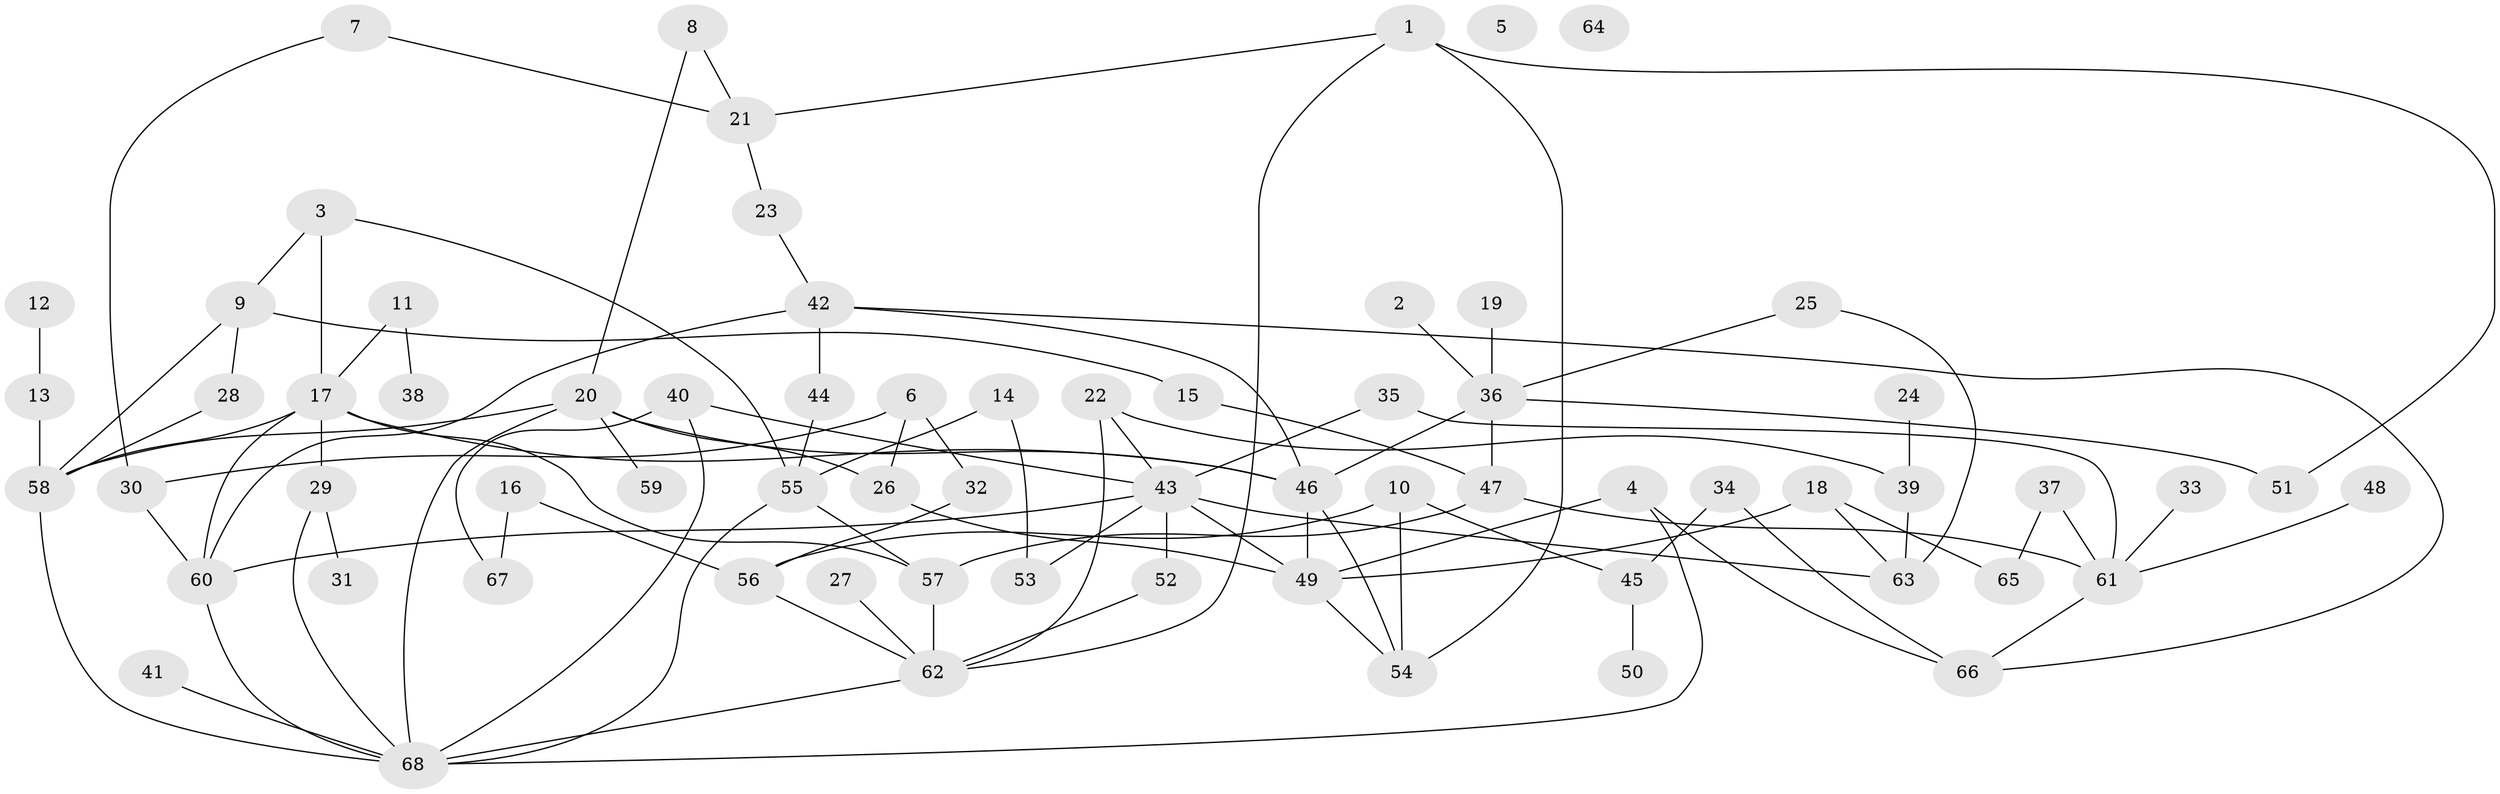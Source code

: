 // Generated by graph-tools (version 1.1) at 2025/33/03/09/25 02:33:34]
// undirected, 68 vertices, 103 edges
graph export_dot {
graph [start="1"]
  node [color=gray90,style=filled];
  1;
  2;
  3;
  4;
  5;
  6;
  7;
  8;
  9;
  10;
  11;
  12;
  13;
  14;
  15;
  16;
  17;
  18;
  19;
  20;
  21;
  22;
  23;
  24;
  25;
  26;
  27;
  28;
  29;
  30;
  31;
  32;
  33;
  34;
  35;
  36;
  37;
  38;
  39;
  40;
  41;
  42;
  43;
  44;
  45;
  46;
  47;
  48;
  49;
  50;
  51;
  52;
  53;
  54;
  55;
  56;
  57;
  58;
  59;
  60;
  61;
  62;
  63;
  64;
  65;
  66;
  67;
  68;
  1 -- 21;
  1 -- 51;
  1 -- 54;
  1 -- 62;
  2 -- 36;
  3 -- 9;
  3 -- 17;
  3 -- 55;
  4 -- 49;
  4 -- 66;
  4 -- 68;
  6 -- 26;
  6 -- 30;
  6 -- 32;
  7 -- 21;
  7 -- 30;
  8 -- 20;
  8 -- 21;
  9 -- 15;
  9 -- 28;
  9 -- 58;
  10 -- 45;
  10 -- 54;
  10 -- 56;
  11 -- 17;
  11 -- 38;
  12 -- 13;
  13 -- 58;
  14 -- 53;
  14 -- 55;
  15 -- 47;
  16 -- 56;
  16 -- 67;
  17 -- 29;
  17 -- 46;
  17 -- 57;
  17 -- 58;
  17 -- 60;
  18 -- 49;
  18 -- 63;
  18 -- 65;
  19 -- 36;
  20 -- 26;
  20 -- 46;
  20 -- 58;
  20 -- 59;
  20 -- 68;
  21 -- 23;
  22 -- 39;
  22 -- 43;
  22 -- 62;
  23 -- 42;
  24 -- 39;
  25 -- 36;
  25 -- 63;
  26 -- 49;
  27 -- 62;
  28 -- 58;
  29 -- 31;
  29 -- 68;
  30 -- 60;
  32 -- 56;
  33 -- 61;
  34 -- 45;
  34 -- 66;
  35 -- 43;
  35 -- 61;
  36 -- 46;
  36 -- 47;
  36 -- 51;
  37 -- 61;
  37 -- 65;
  39 -- 63;
  40 -- 43;
  40 -- 67;
  40 -- 68;
  41 -- 68;
  42 -- 44;
  42 -- 46;
  42 -- 60;
  42 -- 66;
  43 -- 49;
  43 -- 52;
  43 -- 53;
  43 -- 60;
  43 -- 63;
  44 -- 55;
  45 -- 50;
  46 -- 49;
  46 -- 54;
  47 -- 57;
  47 -- 61;
  48 -- 61;
  49 -- 54;
  52 -- 62;
  55 -- 57;
  55 -- 68;
  56 -- 62;
  57 -- 62;
  58 -- 68;
  60 -- 68;
  61 -- 66;
  62 -- 68;
}
